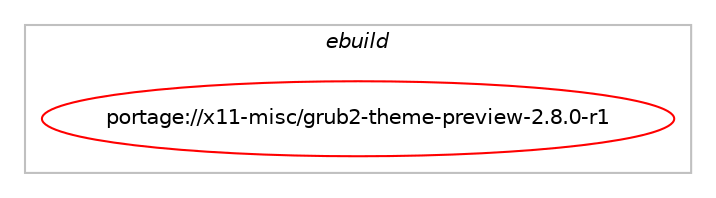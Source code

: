 digraph prolog {

# *************
# Graph options
# *************

newrank=true;
concentrate=true;
compound=true;
graph [rankdir=LR,fontname=Helvetica,fontsize=10,ranksep=1.5];#, ranksep=2.5, nodesep=0.2];
edge  [arrowhead=vee];
node  [fontname=Helvetica,fontsize=10];

# **********
# The ebuild
# **********

subgraph cluster_leftcol {
color=gray;
label=<<i>ebuild</i>>;
id [label="portage://x11-misc/grub2-theme-preview-2.8.0-r1", color=red, width=4, href="../x11-misc/grub2-theme-preview-2.8.0-r1.svg"];
}

# ****************
# The dependencies
# ****************

subgraph cluster_midcol {
color=gray;
label=<<i>dependencies</i>>;
subgraph cluster_compile {
fillcolor="#eeeeee";
style=filled;
label=<<i>compile</i>>;
# *** BEGIN UNKNOWN DEPENDENCY TYPE (TODO) ***
# id -> equal(use_conditional_group(positive,test,portage://x11-misc/grub2-theme-preview-2.8.0-r1,[package_dependency(portage://x11-misc/grub2-theme-preview-2.8.0-r1,install,no,dev-python,parameterized,none,[,,],[],[use(optenable(python_targets_python3_10),negative),use(optenable(python_targets_python3_11),negative),use(optenable(python_targets_python3_12),negative)])]))
# *** END UNKNOWN DEPENDENCY TYPE (TODO) ***

}
subgraph cluster_compileandrun {
fillcolor="#eeeeee";
style=filled;
label=<<i>compile and run</i>>;
}
subgraph cluster_run {
fillcolor="#eeeeee";
style=filled;
label=<<i>run</i>>;
# *** BEGIN UNKNOWN DEPENDENCY TYPE (TODO) ***
# id -> equal(use_conditional_group(negative,grub_platforms_efi-64,portage://x11-misc/grub2-theme-preview-2.8.0-r1,[package_dependency(portage://x11-misc/grub2-theme-preview-2.8.0-r1,run,no,sys-boot,grub,none,[,,],[slot(2)],[use(enable(grub_platforms_pc),none)])]))
# *** END UNKNOWN DEPENDENCY TYPE (TODO) ***

# *** BEGIN UNKNOWN DEPENDENCY TYPE (TODO) ***
# id -> equal(use_conditional_group(positive,grub_platforms_efi-64,portage://x11-misc/grub2-theme-preview-2.8.0-r1,[package_dependency(portage://x11-misc/grub2-theme-preview-2.8.0-r1,run,no,sys-boot,grub,none,[,,],[slot(2)],[use(enable(grub_platforms_efi-64),none)]),any_of_group([package_dependency(portage://x11-misc/grub2-theme-preview-2.8.0-r1,run,no,sys-firmware,edk2-ovmf,none,[,,],[],[]),package_dependency(portage://x11-misc/grub2-theme-preview-2.8.0-r1,run,no,sys-firmware,edk2-ovmf-bin,none,[,,],[],[])])]))
# *** END UNKNOWN DEPENDENCY TYPE (TODO) ***

# *** BEGIN UNKNOWN DEPENDENCY TYPE (TODO) ***
# id -> equal(use_conditional_group(positive,python_targets_python3_10,portage://x11-misc/grub2-theme-preview-2.8.0-r1,[package_dependency(portage://x11-misc/grub2-theme-preview-2.8.0-r1,run,no,dev-lang,python,none,[,,],[slot(3.10)],[])]))
# *** END UNKNOWN DEPENDENCY TYPE (TODO) ***

# *** BEGIN UNKNOWN DEPENDENCY TYPE (TODO) ***
# id -> equal(use_conditional_group(positive,python_targets_python3_11,portage://x11-misc/grub2-theme-preview-2.8.0-r1,[package_dependency(portage://x11-misc/grub2-theme-preview-2.8.0-r1,run,no,dev-lang,python,none,[,,],[slot(3.11)],[])]))
# *** END UNKNOWN DEPENDENCY TYPE (TODO) ***

# *** BEGIN UNKNOWN DEPENDENCY TYPE (TODO) ***
# id -> equal(use_conditional_group(positive,python_targets_python3_12,portage://x11-misc/grub2-theme-preview-2.8.0-r1,[package_dependency(portage://x11-misc/grub2-theme-preview-2.8.0-r1,run,no,dev-lang,python,none,[,,],[slot(3.12)],[])]))
# *** END UNKNOWN DEPENDENCY TYPE (TODO) ***

# *** BEGIN UNKNOWN DEPENDENCY TYPE (TODO) ***
# id -> equal(package_dependency(portage://x11-misc/grub2-theme-preview-2.8.0-r1,run,no,app-emulation,qemu,none,[,,],[],[]))
# *** END UNKNOWN DEPENDENCY TYPE (TODO) ***

# *** BEGIN UNKNOWN DEPENDENCY TYPE (TODO) ***
# id -> equal(package_dependency(portage://x11-misc/grub2-theme-preview-2.8.0-r1,run,no,dev-libs,libisoburn,none,[,,],[],[]))
# *** END UNKNOWN DEPENDENCY TYPE (TODO) ***

# *** BEGIN UNKNOWN DEPENDENCY TYPE (TODO) ***
# id -> equal(package_dependency(portage://x11-misc/grub2-theme-preview-2.8.0-r1,run,no,sys-fs,mtools,none,[,,],[],[]))
# *** END UNKNOWN DEPENDENCY TYPE (TODO) ***

}
}

# **************
# The candidates
# **************

subgraph cluster_choices {
rank=same;
color=gray;
label=<<i>candidates</i>>;

}

}
